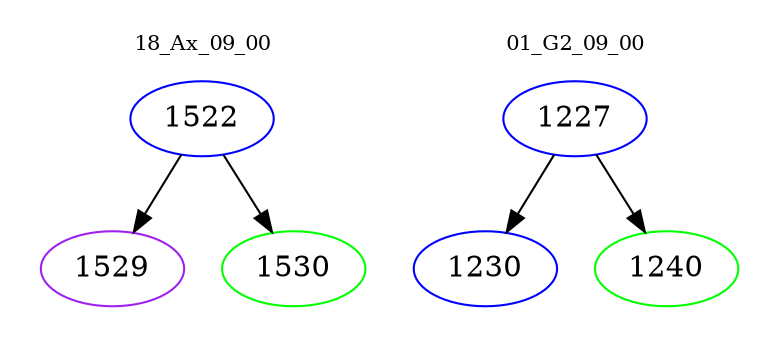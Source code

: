 digraph{
subgraph cluster_0 {
color = white
label = "18_Ax_09_00";
fontsize=10;
T0_1522 [label="1522", color="blue"]
T0_1522 -> T0_1529 [color="black"]
T0_1529 [label="1529", color="purple"]
T0_1522 -> T0_1530 [color="black"]
T0_1530 [label="1530", color="green"]
}
subgraph cluster_1 {
color = white
label = "01_G2_09_00";
fontsize=10;
T1_1227 [label="1227", color="blue"]
T1_1227 -> T1_1230 [color="black"]
T1_1230 [label="1230", color="blue"]
T1_1227 -> T1_1240 [color="black"]
T1_1240 [label="1240", color="green"]
}
}
